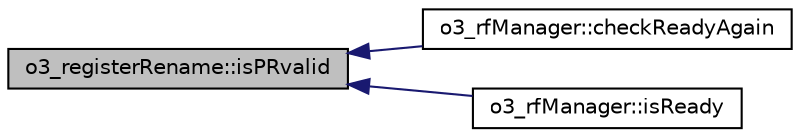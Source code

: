 digraph G
{
  edge [fontname="Helvetica",fontsize="10",labelfontname="Helvetica",labelfontsize="10"];
  node [fontname="Helvetica",fontsize="10",shape=record];
  rankdir=LR;
  Node1 [label="o3_registerRename::isPRvalid",height=0.2,width=0.4,color="black", fillcolor="grey75", style="filled" fontcolor="black"];
  Node1 -> Node2 [dir=back,color="midnightblue",fontsize="10",style="solid"];
  Node2 [label="o3_rfManager::checkReadyAgain",height=0.2,width=0.4,color="black", fillcolor="white", style="filled",URL="$classo3__rfManager.html#a785b7804c89faffdaee23e25c2cc3568"];
  Node1 -> Node3 [dir=back,color="midnightblue",fontsize="10",style="solid"];
  Node3 [label="o3_rfManager::isReady",height=0.2,width=0.4,color="black", fillcolor="white", style="filled",URL="$classo3__rfManager.html#a9b85902c553b147228d0bb3b57280ca7"];
}
